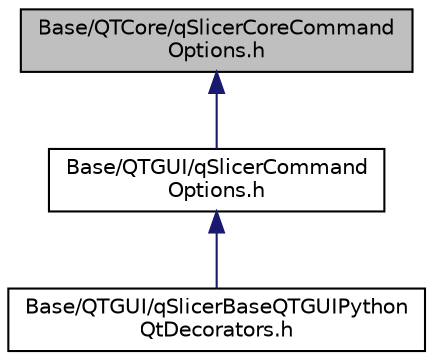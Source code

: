 digraph "Base/QTCore/qSlicerCoreCommandOptions.h"
{
  bgcolor="transparent";
  edge [fontname="Helvetica",fontsize="10",labelfontname="Helvetica",labelfontsize="10"];
  node [fontname="Helvetica",fontsize="10",shape=record];
  Node4 [label="Base/QTCore/qSlicerCoreCommand\lOptions.h",height=0.2,width=0.4,color="black", fillcolor="grey75", style="filled", fontcolor="black"];
  Node4 -> Node5 [dir="back",color="midnightblue",fontsize="10",style="solid",fontname="Helvetica"];
  Node5 [label="Base/QTGUI/qSlicerCommand\lOptions.h",height=0.2,width=0.4,color="black",URL="$qSlicerCommandOptions_8h.html"];
  Node5 -> Node6 [dir="back",color="midnightblue",fontsize="10",style="solid",fontname="Helvetica"];
  Node6 [label="Base/QTGUI/qSlicerBaseQTGUIPython\lQtDecorators.h",height=0.2,width=0.4,color="black",URL="$qSlicerBaseQTGUIPythonQtDecorators_8h.html"];
}
